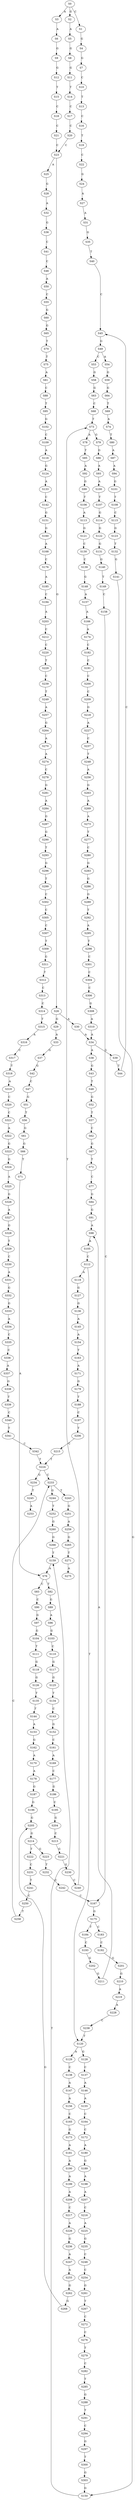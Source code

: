 strict digraph  {
	S0 -> S1 [ label = C ];
	S0 -> S2 [ label = G ];
	S0 -> S3 [ label = A ];
	S1 -> S4 [ label = G ];
	S2 -> S5 [ label = A ];
	S3 -> S6 [ label = A ];
	S4 -> S7 [ label = G ];
	S5 -> S8 [ label = G ];
	S6 -> S9 [ label = G ];
	S7 -> S10 [ label = C ];
	S8 -> S11 [ label = G ];
	S9 -> S12 [ label = G ];
	S10 -> S13 [ label = T ];
	S11 -> S14 [ label = T ];
	S12 -> S15 [ label = T ];
	S13 -> S16 [ label = C ];
	S14 -> S17 [ label = C ];
	S15 -> S18 [ label = C ];
	S16 -> S19 [ label = T ];
	S17 -> S20 [ label = C ];
	S18 -> S21 [ label = C ];
	S19 -> S22 [ label = C ];
	S20 -> S23 [ label = C ];
	S21 -> S23 [ label = C ];
	S22 -> S24 [ label = G ];
	S23 -> S25 [ label = A ];
	S23 -> S26 [ label = G ];
	S24 -> S27 [ label = A ];
	S25 -> S28 [ label = G ];
	S26 -> S29 [ label = G ];
	S26 -> S30 [ label = A ];
	S27 -> S31 [ label = A ];
	S28 -> S32 [ label = A ];
	S29 -> S33 [ label = A ];
	S30 -> S34 [ label = A ];
	S31 -> S35 [ label = G ];
	S32 -> S36 [ label = G ];
	S33 -> S37 [ label = G ];
	S34 -> S38 [ label = A ];
	S34 -> S39 [ label = G ];
	S35 -> S40 [ label = T ];
	S36 -> S41 [ label = C ];
	S37 -> S42 [ label = G ];
	S38 -> S43 [ label = G ];
	S39 -> S44 [ label = T ];
	S40 -> S45 [ label = C ];
	S41 -> S46 [ label = C ];
	S42 -> S47 [ label = C ];
	S43 -> S48 [ label = T ];
	S44 -> S45 [ label = C ];
	S45 -> S49 [ label = G ];
	S46 -> S50 [ label = A ];
	S47 -> S51 [ label = G ];
	S48 -> S52 [ label = G ];
	S49 -> S53 [ label = C ];
	S49 -> S54 [ label = A ];
	S50 -> S55 [ label = C ];
	S51 -> S56 [ label = T ];
	S52 -> S57 [ label = T ];
	S53 -> S58 [ label = G ];
	S54 -> S59 [ label = G ];
	S55 -> S60 [ label = G ];
	S56 -> S61 [ label = G ];
	S57 -> S62 [ label = C ];
	S58 -> S63 [ label = G ];
	S59 -> S64 [ label = G ];
	S60 -> S65 [ label = G ];
	S61 -> S66 [ label = G ];
	S62 -> S67 [ label = G ];
	S63 -> S68 [ label = C ];
	S64 -> S69 [ label = T ];
	S65 -> S70 [ label = T ];
	S66 -> S71 [ label = T ];
	S67 -> S72 [ label = T ];
	S68 -> S73 [ label = T ];
	S69 -> S74 [ label = A ];
	S70 -> S75 [ label = T ];
	S71 -> S76 [ label = A ];
	S72 -> S77 [ label = C ];
	S73 -> S78 [ label = A ];
	S73 -> S79 [ label = G ];
	S74 -> S80 [ label = T ];
	S75 -> S81 [ label = A ];
	S76 -> S82 [ label = T ];
	S76 -> S83 [ label = C ];
	S77 -> S84 [ label = G ];
	S78 -> S85 [ label = T ];
	S79 -> S86 [ label = G ];
	S80 -> S87 [ label = A ];
	S81 -> S88 [ label = C ];
	S82 -> S89 [ label = G ];
	S83 -> S90 [ label = C ];
	S84 -> S91 [ label = G ];
	S85 -> S92 [ label = A ];
	S86 -> S93 [ label = A ];
	S87 -> S94 [ label = A ];
	S88 -> S95 [ label = T ];
	S89 -> S96 [ label = A ];
	S90 -> S97 [ label = G ];
	S91 -> S98 [ label = A ];
	S92 -> S99 [ label = G ];
	S93 -> S100 [ label = A ];
	S94 -> S101 [ label = G ];
	S95 -> S102 [ label = G ];
	S96 -> S103 [ label = G ];
	S97 -> S104 [ label = G ];
	S98 -> S105 [ label = A ];
	S99 -> S106 [ label = T ];
	S100 -> S107 [ label = T ];
	S101 -> S108 [ label = T ];
	S102 -> S109 [ label = C ];
	S103 -> S110 [ label = C ];
	S104 -> S111 [ label = T ];
	S105 -> S112 [ label = C ];
	S106 -> S113 [ label = A ];
	S107 -> S114 [ label = G ];
	S108 -> S115 [ label = C ];
	S109 -> S116 [ label = A ];
	S110 -> S117 [ label = G ];
	S111 -> S118 [ label = G ];
	S112 -> S119 [ label = A ];
	S112 -> S120 [ label = T ];
	S113 -> S121 [ label = G ];
	S114 -> S122 [ label = G ];
	S115 -> S123 [ label = G ];
	S116 -> S124 [ label = G ];
	S117 -> S125 [ label = G ];
	S118 -> S126 [ label = G ];
	S119 -> S127 [ label = G ];
	S120 -> S128 [ label = G ];
	S120 -> S129 [ label = A ];
	S121 -> S130 [ label = C ];
	S122 -> S131 [ label = G ];
	S123 -> S132 [ label = T ];
	S124 -> S133 [ label = A ];
	S125 -> S134 [ label = T ];
	S126 -> S135 [ label = T ];
	S127 -> S136 [ label = G ];
	S128 -> S137 [ label = C ];
	S129 -> S138 [ label = C ];
	S130 -> S139 [ label = C ];
	S131 -> S140 [ label = G ];
	S132 -> S141 [ label = G ];
	S133 -> S142 [ label = C ];
	S134 -> S143 [ label = C ];
	S135 -> S144 [ label = T ];
	S136 -> S145 [ label = A ];
	S137 -> S146 [ label = A ];
	S138 -> S147 [ label = A ];
	S139 -> S148 [ label = G ];
	S140 -> S149 [ label = T ];
	S141 -> S150 [ label = G ];
	S142 -> S151 [ label = G ];
	S143 -> S152 [ label = G ];
	S144 -> S153 [ label = A ];
	S145 -> S154 [ label = A ];
	S146 -> S155 [ label = A ];
	S147 -> S156 [ label = A ];
	S148 -> S157 [ label = A ];
	S149 -> S158 [ label = C ];
	S150 -> S159 [ label = T ];
	S151 -> S160 [ label = G ];
	S152 -> S161 [ label = C ];
	S153 -> S162 [ label = G ];
	S154 -> S163 [ label = T ];
	S155 -> S164 [ label = C ];
	S156 -> S165 [ label = C ];
	S157 -> S166 [ label = A ];
	S158 -> S167 [ label = C ];
	S159 -> S76 [ label = A ];
	S160 -> S168 [ label = A ];
	S161 -> S169 [ label = A ];
	S162 -> S170 [ label = A ];
	S163 -> S171 [ label = A ];
	S164 -> S172 [ label = C ];
	S165 -> S173 [ label = G ];
	S166 -> S174 [ label = A ];
	S167 -> S175 [ label = G ];
	S168 -> S176 [ label = C ];
	S169 -> S177 [ label = C ];
	S170 -> S178 [ label = A ];
	S171 -> S179 [ label = G ];
	S172 -> S180 [ label = A ];
	S173 -> S181 [ label = A ];
	S174 -> S182 [ label = C ];
	S175 -> S183 [ label = C ];
	S175 -> S184 [ label = T ];
	S176 -> S185 [ label = A ];
	S177 -> S186 [ label = G ];
	S178 -> S187 [ label = G ];
	S179 -> S188 [ label = T ];
	S180 -> S189 [ label = G ];
	S181 -> S190 [ label = A ];
	S182 -> S191 [ label = C ];
	S183 -> S192 [ label = C ];
	S184 -> S193 [ label = C ];
	S185 -> S194 [ label = C ];
	S186 -> S195 [ label = C ];
	S187 -> S196 [ label = G ];
	S188 -> S197 [ label = C ];
	S189 -> S198 [ label = A ];
	S190 -> S199 [ label = A ];
	S191 -> S200 [ label = C ];
	S192 -> S201 [ label = G ];
	S193 -> S202 [ label = G ];
	S194 -> S203 [ label = A ];
	S195 -> S204 [ label = G ];
	S196 -> S205 [ label = G ];
	S197 -> S206 [ label = T ];
	S198 -> S207 [ label = A ];
	S199 -> S208 [ label = A ];
	S200 -> S209 [ label = C ];
	S201 -> S210 [ label = G ];
	S202 -> S211 [ label = G ];
	S203 -> S212 [ label = C ];
	S204 -> S213 [ label = C ];
	S205 -> S214 [ label = G ];
	S206 -> S215 [ label = C ];
	S207 -> S216 [ label = C ];
	S208 -> S217 [ label = C ];
	S209 -> S218 [ label = G ];
	S210 -> S219 [ label = A ];
	S211 -> S98 [ label = A ];
	S212 -> S220 [ label = C ];
	S213 -> S221 [ label = G ];
	S214 -> S222 [ label = T ];
	S214 -> S223 [ label = G ];
	S215 -> S224 [ label = T ];
	S216 -> S225 [ label = A ];
	S217 -> S226 [ label = A ];
	S218 -> S227 [ label = A ];
	S219 -> S228 [ label = A ];
	S220 -> S229 [ label = T ];
	S221 -> S230 [ label = G ];
	S222 -> S231 [ label = C ];
	S223 -> S232 [ label = T ];
	S224 -> S233 [ label = C ];
	S224 -> S234 [ label = G ];
	S225 -> S235 [ label = G ];
	S226 -> S236 [ label = G ];
	S227 -> S237 [ label = C ];
	S228 -> S238 [ label = C ];
	S229 -> S239 [ label = C ];
	S230 -> S240 [ label = C ];
	S231 -> S241 [ label = T ];
	S232 -> S242 [ label = C ];
	S233 -> S243 [ label = T ];
	S233 -> S244 [ label = G ];
	S234 -> S245 [ label = T ];
	S235 -> S246 [ label = C ];
	S236 -> S247 [ label = A ];
	S237 -> S248 [ label = T ];
	S238 -> S120 [ label = T ];
	S239 -> S249 [ label = T ];
	S240 -> S73 [ label = T ];
	S241 -> S250 [ label = C ];
	S242 -> S167 [ label = C ];
	S243 -> S251 [ label = G ];
	S244 -> S252 [ label = T ];
	S245 -> S253 [ label = A ];
	S246 -> S254 [ label = C ];
	S247 -> S255 [ label = A ];
	S248 -> S256 [ label = A ];
	S249 -> S257 [ label = A ];
	S250 -> S258 [ label = T ];
	S251 -> S259 [ label = A ];
	S252 -> S260 [ label = G ];
	S254 -> S261 [ label = G ];
	S255 -> S262 [ label = G ];
	S256 -> S263 [ label = G ];
	S257 -> S264 [ label = G ];
	S258 -> S233 [ label = C ];
	S259 -> S265 [ label = G ];
	S260 -> S266 [ label = G ];
	S261 -> S267 [ label = T ];
	S262 -> S268 [ label = G ];
	S263 -> S269 [ label = A ];
	S264 -> S270 [ label = A ];
	S265 -> S271 [ label = T ];
	S266 -> S159 [ label = T ];
	S267 -> S272 [ label = C ];
	S268 -> S205 [ label = G ];
	S269 -> S273 [ label = A ];
	S270 -> S274 [ label = A ];
	S271 -> S275 [ label = A ];
	S272 -> S276 [ label = C ];
	S273 -> S277 [ label = T ];
	S274 -> S278 [ label = C ];
	S276 -> S279 [ label = T ];
	S277 -> S280 [ label = C ];
	S278 -> S281 [ label = G ];
	S279 -> S282 [ label = C ];
	S280 -> S283 [ label = G ];
	S281 -> S284 [ label = A ];
	S282 -> S285 [ label = T ];
	S283 -> S286 [ label = G ];
	S284 -> S287 [ label = G ];
	S285 -> S288 [ label = G ];
	S286 -> S289 [ label = G ];
	S287 -> S290 [ label = G ];
	S288 -> S291 [ label = T ];
	S289 -> S292 [ label = T ];
	S290 -> S293 [ label = T ];
	S291 -> S294 [ label = C ];
	S292 -> S295 [ label = A ];
	S293 -> S296 [ label = G ];
	S294 -> S297 [ label = G ];
	S295 -> S298 [ label = T ];
	S296 -> S299 [ label = T ];
	S297 -> S300 [ label = T ];
	S298 -> S301 [ label = C ];
	S299 -> S302 [ label = C ];
	S300 -> S303 [ label = G ];
	S301 -> S304 [ label = C ];
	S302 -> S305 [ label = C ];
	S303 -> S150 [ label = G ];
	S304 -> S306 [ label = C ];
	S305 -> S307 [ label = C ];
	S306 -> S308 [ label = G ];
	S307 -> S309 [ label = T ];
	S308 -> S310 [ label = A ];
	S309 -> S311 [ label = G ];
	S310 -> S34 [ label = A ];
	S311 -> S312 [ label = T ];
	S312 -> S313 [ label = C ];
	S313 -> S314 [ label = C ];
	S314 -> S315 [ label = T ];
	S315 -> S316 [ label = A ];
	S316 -> S317 [ label = C ];
	S317 -> S318 [ label = T ];
	S318 -> S319 [ label = A ];
	S319 -> S320 [ label = C ];
	S320 -> S321 [ label = C ];
	S321 -> S322 [ label = A ];
	S322 -> S323 [ label = G ];
	S323 -> S324 [ label = G ];
	S324 -> S325 [ label = A ];
	S325 -> S326 [ label = G ];
	S326 -> S327 [ label = A ];
	S327 -> S328 [ label = G ];
	S328 -> S329 [ label = T ];
	S329 -> S330 [ label = C ];
	S330 -> S331 [ label = A ];
	S331 -> S332 [ label = G ];
	S332 -> S333 [ label = G ];
	S333 -> S334 [ label = A ];
	S334 -> S335 [ label = C ];
	S335 -> S336 [ label = C ];
	S336 -> S337 [ label = A ];
	S337 -> S338 [ label = G ];
	S338 -> S339 [ label = T ];
	S339 -> S340 [ label = C ];
	S340 -> S341 [ label = T ];
	S341 -> S342 [ label = C ];
	S342 -> S224 [ label = T ];
}
